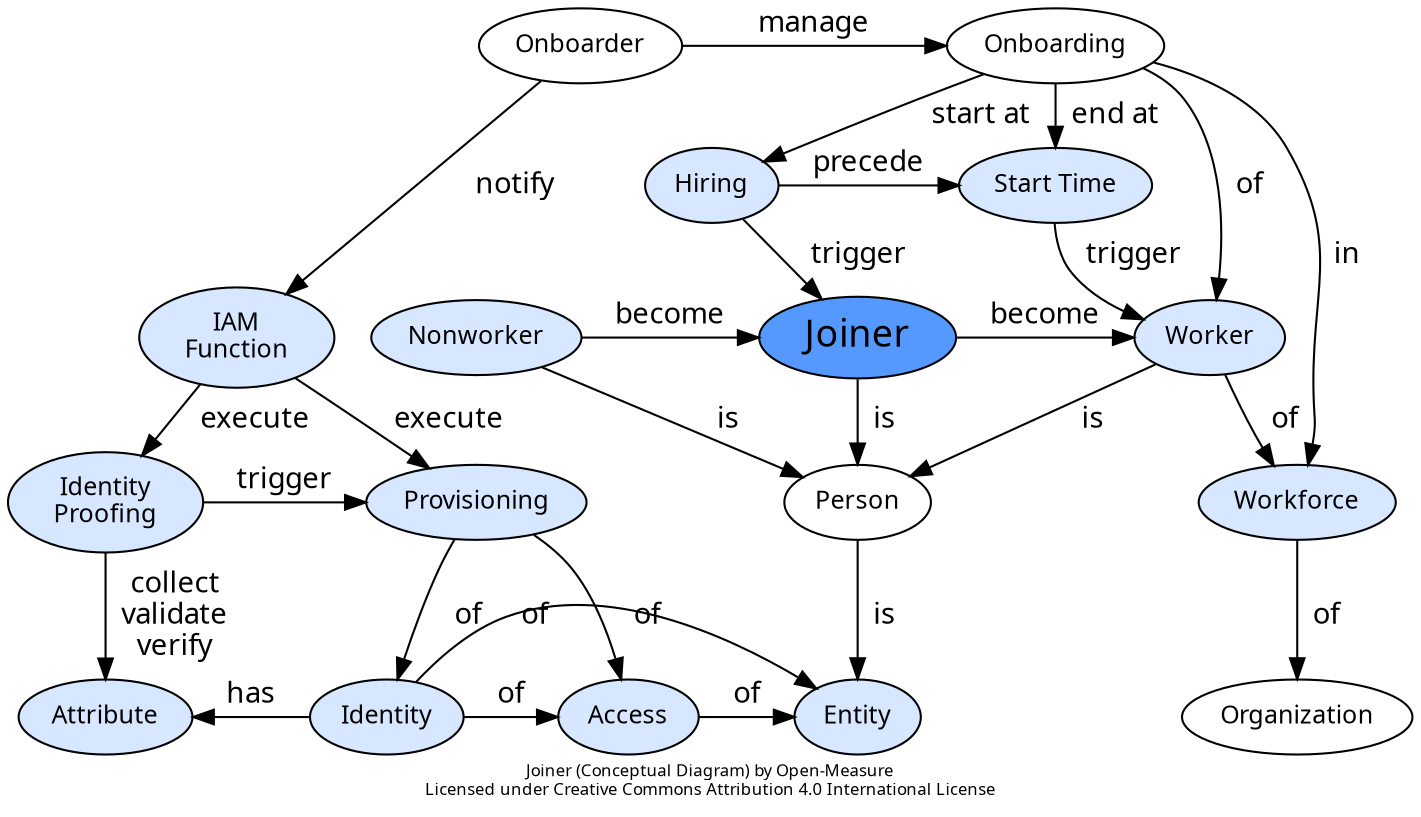 digraph G {
	rankdir="TB";
	ranksep="0";
	splines="curve";
	newrank=true;
	packmode="clust";
	compound=true;
	fontname="Calibri";
	label="Joiner (Conceptual Diagram) by Open-Measure\nLicensed under Creative Commons Attribution 4.0 International License";
	fontsize=8;
	node[shape="ellipse", fontsize=12, fillcolor="#d6e7ff", style="filled", fontname="Calibri"];
	edge[fontname="Calibri", minlen="1"];

	n_nonworker [label="Nonworker", URL="https://open-measure.atlassian.net/wiki/spaces/DIC/pages/858554692"];
	n_nonworker -> n_joiner [weight=10, label="  become  "];
	n_nonworker -> n_person [weight=10, label="  is  "];

	n_worker [label="Worker", URL="https://open-measure.atlassian.net/wiki/spaces/DIC/pages/855638141"];
	n_worker -> n_workforce [weight=10, label="  of  "];
	n_worker -> n_person [weight=10, label="  is  "];

	n_hiring [label="Hiring", URL="https://open-measure.atlassian.net/wiki/spaces/DIC/pages/858456203"];
	n_hiring -> n_joiner [weight=10, label="  trigger  "];
	n_hiring -> n_start [weight=10, label="  precede  "];

	n_start [label="Start Time", URL="https://open-measure.atlassian.net/wiki/spaces/DIC/pages/852492338"];
	n_start -> n_worker [weight=10, label="  trigger  "];

	n_organization [label="Organization", fillcolor="white"];

	n_onboarder [label="Onboarder", fillcolor="white"];
	n_onboarder -> n_onboarding [weight=10, label="  manage  "];
	n_onboarder -> n_iam_function [weight=10, label="  notify  "];

	n_onboarding [label="Onboarding", fillcolor="white"];
	n_onboarding -> n_worker [weight=10, label="  of  "];
	n_onboarding -> n_workforce [weight=10, label="  in  "];
	n_onboarding -> n_hiring [weight=10, label="  start at  "];
	n_onboarding -> n_start [weight=10, label="  end at  "];

	n_workforce [label="Workforce", URL="https://open-measure.atlassian.net/wiki/spaces/DIC/pages/852492409"];
	n_workforce -> n_organization [weight=10, label="  of  "];

	n_attribute [label="Attribute", URL="https://open-measure.atlassian.net/wiki/spaces/DIC/pages/409174161"];
	n_attribute -> n_identity [weight=10, label="  has  ", dir="back"];

	n_proofing [label="Identity\nProofing", URL="https://open-measure.atlassian.net/wiki/spaces/DIC/pages/858522094"];
	n_proofing -> n_provisioning [weight=10, label="  trigger  "];
	n_proofing -> n_attribute [weight=10, label="  collect  \n  validate  \n  verify  "];

	n_joiner [label="Joiner", fontsize=18, fillcolor="#5599ff", URL="https://open-measure.atlassian.net/wiki/spaces/DIC/pages/855506953"];
	n_joiner -> n_person [weight=10, label="  is  "];
	n_joiner -> n_worker [weight=10, label="  become  "];

	n_iam_function [label="IAM\nFunction", URL=""];
	n_iam_function -> n_proofing [weight=10, label="  execute  "];
	n_iam_function -> n_provisioning [weight=10, label="  execute  "];

	n_provisioning [label="Provisioning", URL="https://open-measure.atlassian.net/wiki/spaces/DIC/pages/61964289"];
	n_provisioning -> n_identity [weight=10, label="  of  "];
	n_provisioning -> n_access [weight=10, label="  of  "];

	n_identity [label="Identity", URL="https://open-measure.atlassian.net/wiki/spaces/DIC/pages/67600948"];
	n_identity -> n_entity [weight=10, label="  of  "];
	n_identity -> n_access  [weight=10, label="  of  "];

	n_access [label="Access", URL="https://open-measure.atlassian.net/wiki/spaces/DIC/pages/123962347"];
	n_access -> n_entity [weight=10, label="  of  "];

	n_person [label="Person", fillcolor="white"];
	n_person -> n_entity [weight=10, label="  is  "];

	n_entity [label="Entity", URL="https://open-measure.atlassian.net/wiki/spaces/DIC/pages/123830932"];

	{rank=same; n_onboarder; n_onboarding;}
	{rank=same; n_joiner; n_worker; n_nonworker}
	{rank=same; n_proofing; n_provisioning;}
	{rank=same; n_attribute; n_identity; n_access; n_entity}
	{rank=same; n_hiring; n_start;}
}
